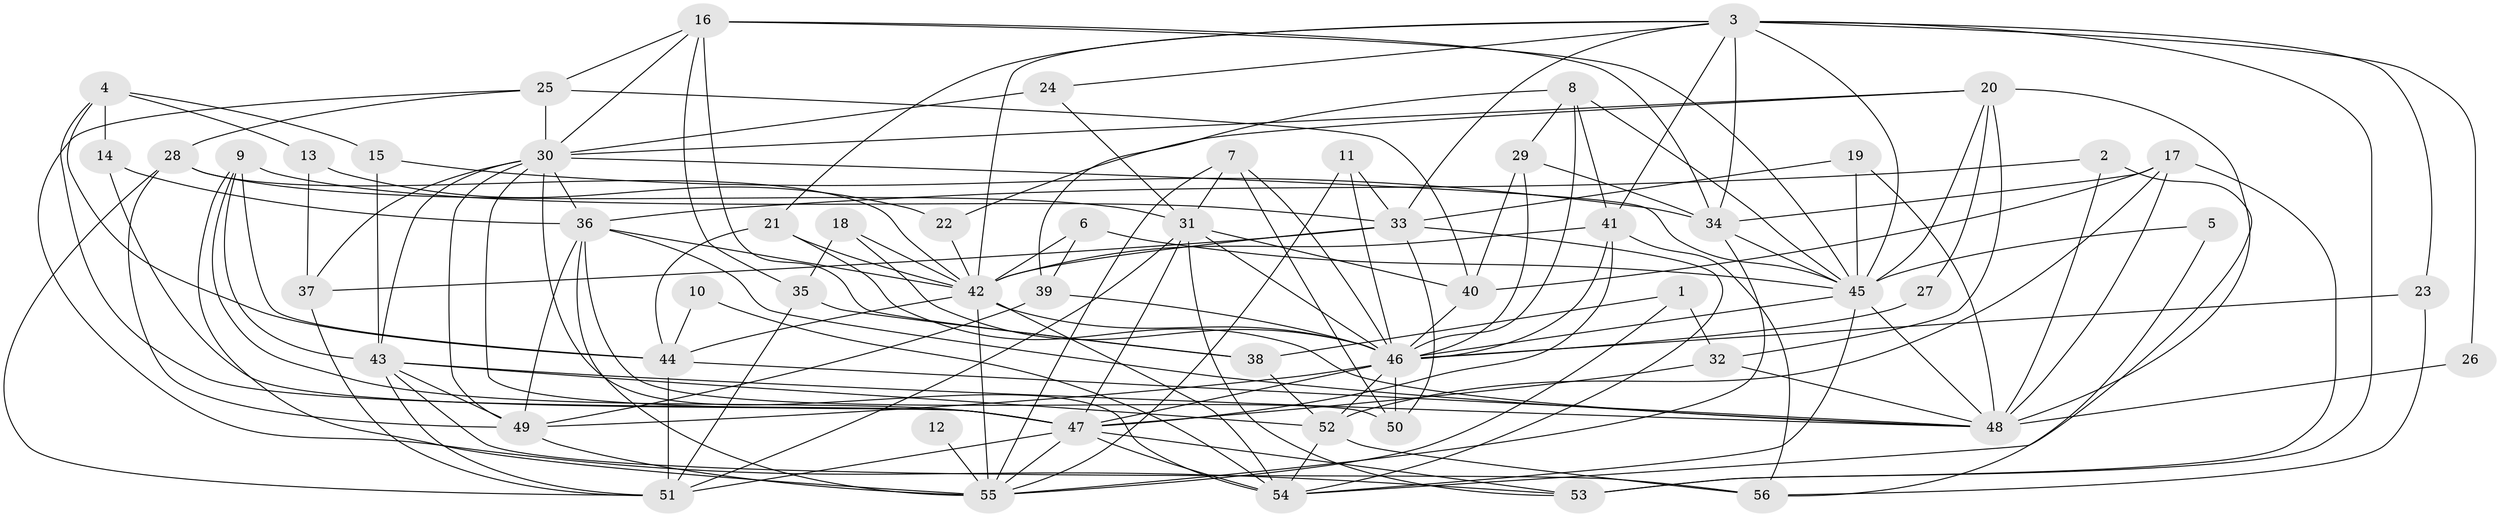// original degree distribution, {4: 0.25892857142857145, 6: 0.08928571428571429, 7: 0.044642857142857144, 3: 0.26785714285714285, 5: 0.15178571428571427, 2: 0.16071428571428573, 8: 0.017857142857142856, 10: 0.008928571428571428}
// Generated by graph-tools (version 1.1) at 2025/26/03/09/25 03:26:22]
// undirected, 56 vertices, 157 edges
graph export_dot {
graph [start="1"]
  node [color=gray90,style=filled];
  1;
  2;
  3;
  4;
  5;
  6;
  7;
  8;
  9;
  10;
  11;
  12;
  13;
  14;
  15;
  16;
  17;
  18;
  19;
  20;
  21;
  22;
  23;
  24;
  25;
  26;
  27;
  28;
  29;
  30;
  31;
  32;
  33;
  34;
  35;
  36;
  37;
  38;
  39;
  40;
  41;
  42;
  43;
  44;
  45;
  46;
  47;
  48;
  49;
  50;
  51;
  52;
  53;
  54;
  55;
  56;
  1 -- 32 [weight=1.0];
  1 -- 38 [weight=1.0];
  1 -- 55 [weight=1.0];
  2 -- 36 [weight=1.0];
  2 -- 48 [weight=1.0];
  2 -- 54 [weight=1.0];
  3 -- 21 [weight=1.0];
  3 -- 23 [weight=1.0];
  3 -- 24 [weight=1.0];
  3 -- 26 [weight=1.0];
  3 -- 33 [weight=1.0];
  3 -- 34 [weight=1.0];
  3 -- 41 [weight=1.0];
  3 -- 42 [weight=2.0];
  3 -- 45 [weight=1.0];
  3 -- 53 [weight=2.0];
  4 -- 13 [weight=1.0];
  4 -- 14 [weight=2.0];
  4 -- 15 [weight=1.0];
  4 -- 44 [weight=1.0];
  4 -- 47 [weight=1.0];
  5 -- 45 [weight=1.0];
  5 -- 56 [weight=1.0];
  6 -- 39 [weight=1.0];
  6 -- 42 [weight=1.0];
  6 -- 45 [weight=1.0];
  7 -- 31 [weight=1.0];
  7 -- 46 [weight=1.0];
  7 -- 50 [weight=1.0];
  7 -- 55 [weight=1.0];
  8 -- 29 [weight=1.0];
  8 -- 39 [weight=1.0];
  8 -- 41 [weight=1.0];
  8 -- 45 [weight=1.0];
  8 -- 46 [weight=1.0];
  9 -- 33 [weight=1.0];
  9 -- 43 [weight=1.0];
  9 -- 44 [weight=1.0];
  9 -- 47 [weight=1.0];
  9 -- 55 [weight=1.0];
  10 -- 44 [weight=1.0];
  10 -- 54 [weight=1.0];
  11 -- 33 [weight=1.0];
  11 -- 46 [weight=1.0];
  11 -- 55 [weight=1.0];
  12 -- 55 [weight=2.0];
  13 -- 22 [weight=1.0];
  13 -- 37 [weight=1.0];
  14 -- 36 [weight=1.0];
  14 -- 47 [weight=1.0];
  15 -- 34 [weight=1.0];
  15 -- 43 [weight=1.0];
  16 -- 25 [weight=1.0];
  16 -- 30 [weight=1.0];
  16 -- 34 [weight=1.0];
  16 -- 35 [weight=1.0];
  16 -- 38 [weight=1.0];
  16 -- 45 [weight=1.0];
  17 -- 34 [weight=2.0];
  17 -- 40 [weight=1.0];
  17 -- 48 [weight=1.0];
  17 -- 52 [weight=1.0];
  17 -- 53 [weight=1.0];
  18 -- 35 [weight=1.0];
  18 -- 42 [weight=1.0];
  18 -- 46 [weight=1.0];
  19 -- 33 [weight=1.0];
  19 -- 45 [weight=1.0];
  19 -- 48 [weight=2.0];
  20 -- 22 [weight=1.0];
  20 -- 27 [weight=1.0];
  20 -- 30 [weight=1.0];
  20 -- 32 [weight=1.0];
  20 -- 45 [weight=1.0];
  20 -- 48 [weight=1.0];
  21 -- 42 [weight=1.0];
  21 -- 44 [weight=1.0];
  21 -- 48 [weight=1.0];
  22 -- 42 [weight=1.0];
  23 -- 46 [weight=1.0];
  23 -- 56 [weight=1.0];
  24 -- 30 [weight=1.0];
  24 -- 31 [weight=1.0];
  25 -- 28 [weight=1.0];
  25 -- 30 [weight=1.0];
  25 -- 40 [weight=1.0];
  25 -- 53 [weight=1.0];
  26 -- 48 [weight=1.0];
  27 -- 46 [weight=1.0];
  28 -- 31 [weight=1.0];
  28 -- 42 [weight=1.0];
  28 -- 49 [weight=1.0];
  28 -- 51 [weight=1.0];
  29 -- 34 [weight=1.0];
  29 -- 40 [weight=1.0];
  29 -- 46 [weight=1.0];
  30 -- 36 [weight=1.0];
  30 -- 37 [weight=1.0];
  30 -- 43 [weight=1.0];
  30 -- 45 [weight=1.0];
  30 -- 47 [weight=1.0];
  30 -- 49 [weight=1.0];
  30 -- 54 [weight=1.0];
  31 -- 40 [weight=1.0];
  31 -- 46 [weight=1.0];
  31 -- 47 [weight=1.0];
  31 -- 51 [weight=1.0];
  31 -- 53 [weight=1.0];
  32 -- 47 [weight=1.0];
  32 -- 48 [weight=1.0];
  33 -- 37 [weight=1.0];
  33 -- 42 [weight=1.0];
  33 -- 50 [weight=1.0];
  33 -- 54 [weight=1.0];
  34 -- 45 [weight=1.0];
  34 -- 55 [weight=1.0];
  35 -- 38 [weight=2.0];
  35 -- 51 [weight=1.0];
  36 -- 42 [weight=1.0];
  36 -- 48 [weight=1.0];
  36 -- 49 [weight=1.0];
  36 -- 50 [weight=1.0];
  36 -- 55 [weight=1.0];
  37 -- 51 [weight=1.0];
  38 -- 52 [weight=1.0];
  39 -- 46 [weight=1.0];
  39 -- 49 [weight=1.0];
  40 -- 46 [weight=2.0];
  41 -- 42 [weight=1.0];
  41 -- 46 [weight=1.0];
  41 -- 47 [weight=1.0];
  41 -- 56 [weight=1.0];
  42 -- 44 [weight=1.0];
  42 -- 46 [weight=1.0];
  42 -- 54 [weight=1.0];
  42 -- 55 [weight=1.0];
  43 -- 48 [weight=1.0];
  43 -- 49 [weight=1.0];
  43 -- 51 [weight=1.0];
  43 -- 52 [weight=1.0];
  43 -- 56 [weight=1.0];
  44 -- 48 [weight=1.0];
  44 -- 51 [weight=1.0];
  45 -- 46 [weight=1.0];
  45 -- 48 [weight=1.0];
  45 -- 54 [weight=1.0];
  46 -- 47 [weight=1.0];
  46 -- 49 [weight=1.0];
  46 -- 50 [weight=1.0];
  46 -- 52 [weight=1.0];
  47 -- 51 [weight=1.0];
  47 -- 53 [weight=1.0];
  47 -- 54 [weight=1.0];
  47 -- 55 [weight=1.0];
  49 -- 55 [weight=1.0];
  52 -- 54 [weight=1.0];
  52 -- 56 [weight=2.0];
}
